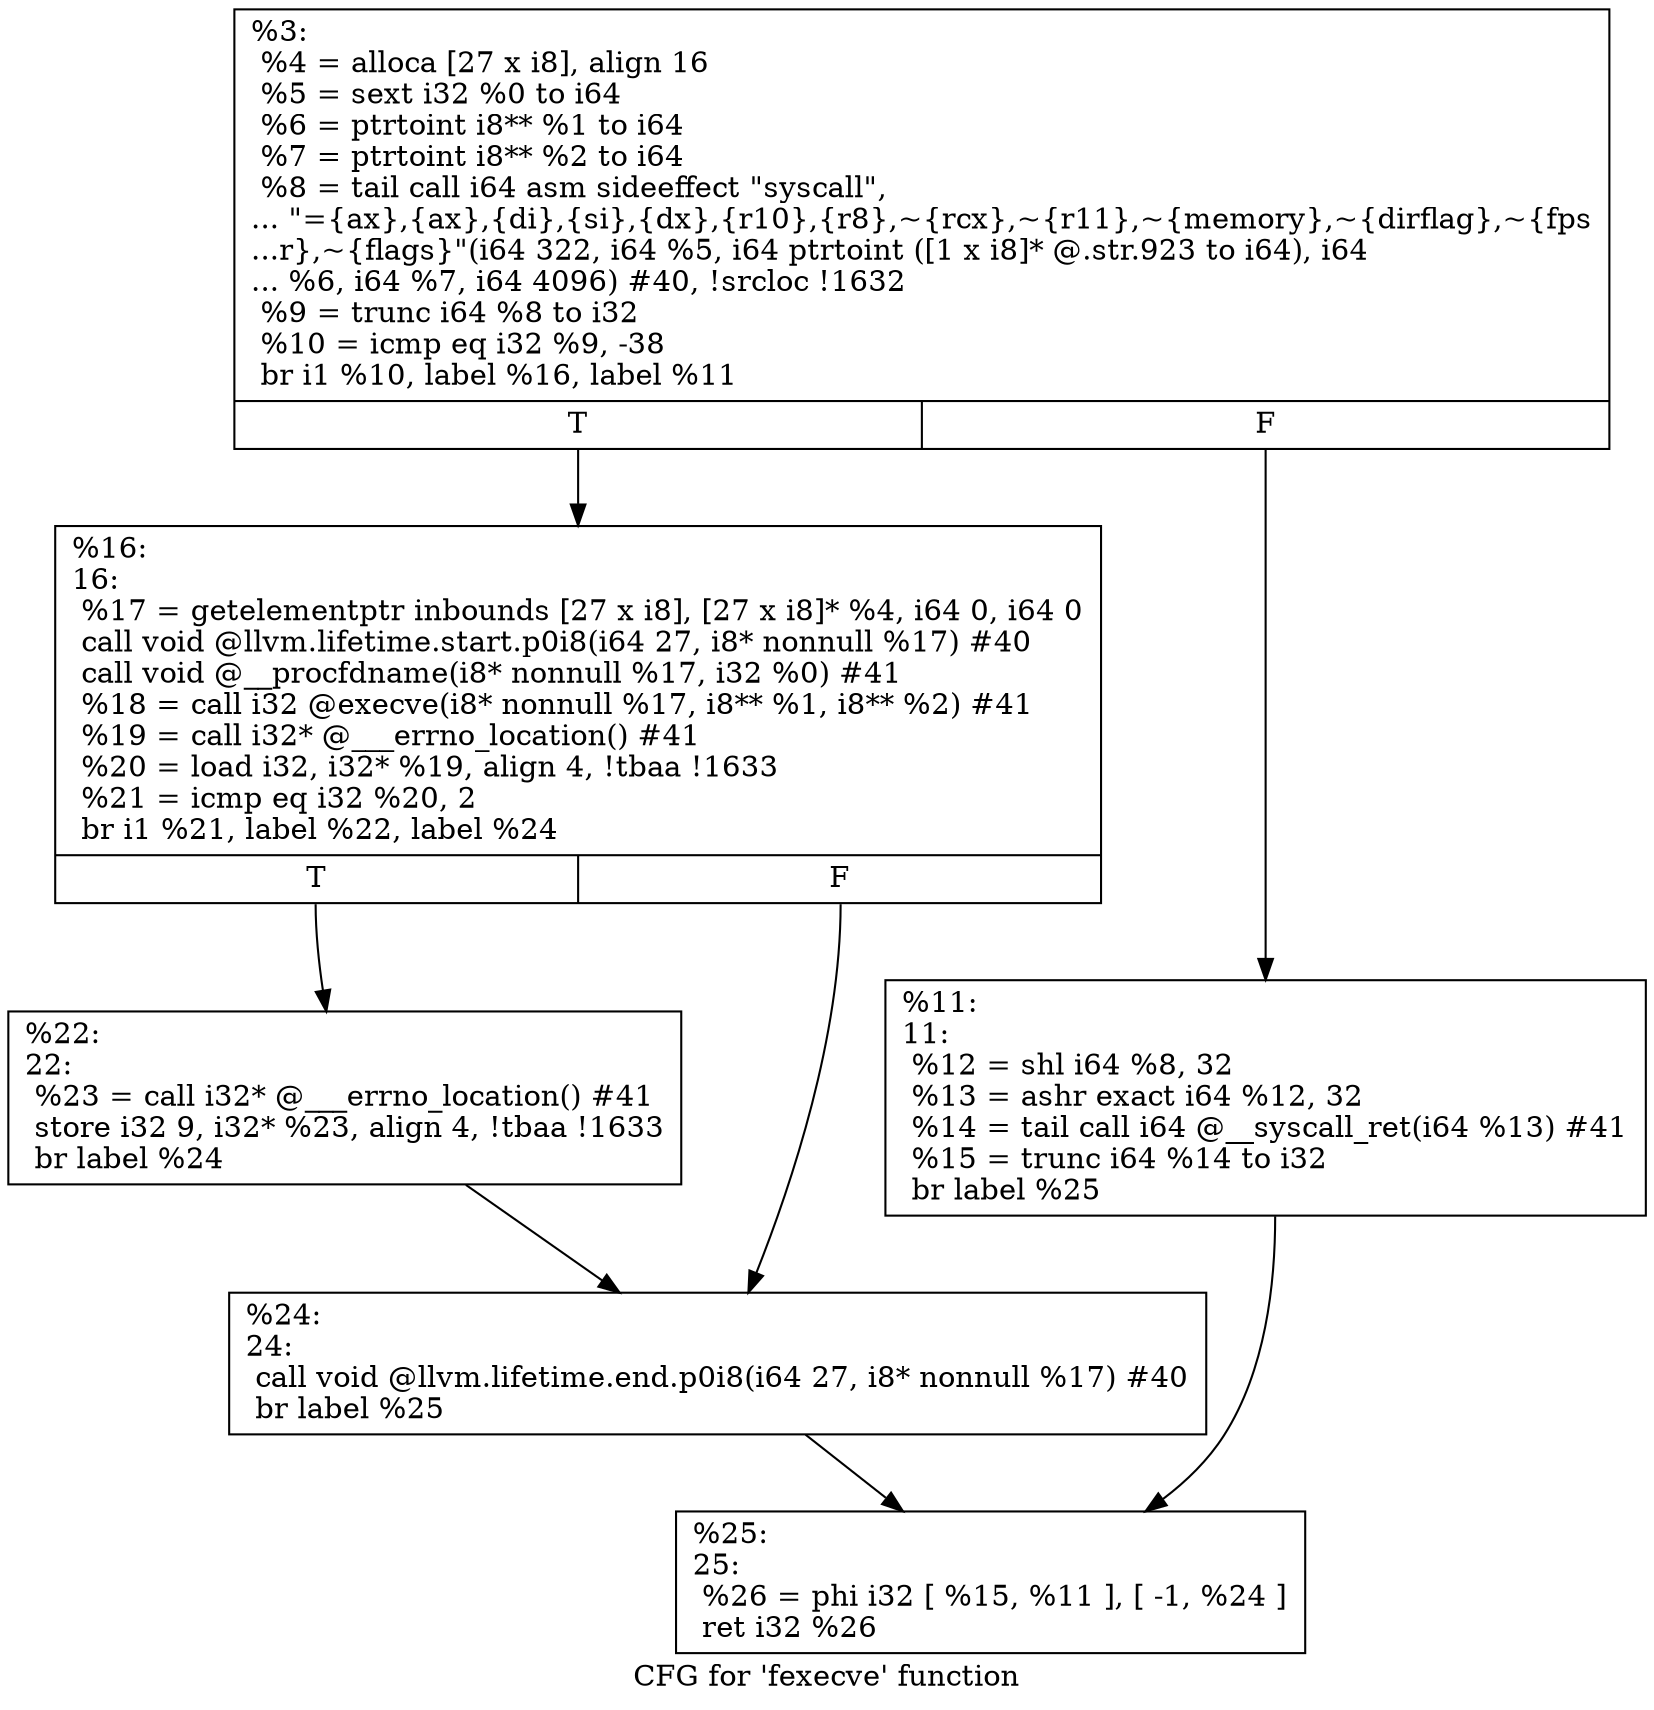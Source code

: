 digraph "CFG for 'fexecve' function" {
	label="CFG for 'fexecve' function";

	Node0x1f6b250 [shape=record,label="{%3:\l  %4 = alloca [27 x i8], align 16\l  %5 = sext i32 %0 to i64\l  %6 = ptrtoint i8** %1 to i64\l  %7 = ptrtoint i8** %2 to i64\l  %8 = tail call i64 asm sideeffect \"syscall\",\l... \"=\{ax\},\{ax\},\{di\},\{si\},\{dx\},\{r10\},\{r8\},~\{rcx\},~\{r11\},~\{memory\},~\{dirflag\},~\{fps\l...r\},~\{flags\}\"(i64 322, i64 %5, i64 ptrtoint ([1 x i8]* @.str.923 to i64), i64\l... %6, i64 %7, i64 4096) #40, !srcloc !1632\l  %9 = trunc i64 %8 to i32\l  %10 = icmp eq i32 %9, -38\l  br i1 %10, label %16, label %11\l|{<s0>T|<s1>F}}"];
	Node0x1f6b250:s0 -> Node0x1f6b6d0;
	Node0x1f6b250:s1 -> Node0x1f6b680;
	Node0x1f6b680 [shape=record,label="{%11:\l11:                                               \l  %12 = shl i64 %8, 32\l  %13 = ashr exact i64 %12, 32\l  %14 = tail call i64 @__syscall_ret(i64 %13) #41\l  %15 = trunc i64 %14 to i32\l  br label %25\l}"];
	Node0x1f6b680 -> Node0x1f6b7c0;
	Node0x1f6b6d0 [shape=record,label="{%16:\l16:                                               \l  %17 = getelementptr inbounds [27 x i8], [27 x i8]* %4, i64 0, i64 0\l  call void @llvm.lifetime.start.p0i8(i64 27, i8* nonnull %17) #40\l  call void @__procfdname(i8* nonnull %17, i32 %0) #41\l  %18 = call i32 @execve(i8* nonnull %17, i8** %1, i8** %2) #41\l  %19 = call i32* @___errno_location() #41\l  %20 = load i32, i32* %19, align 4, !tbaa !1633\l  %21 = icmp eq i32 %20, 2\l  br i1 %21, label %22, label %24\l|{<s0>T|<s1>F}}"];
	Node0x1f6b6d0:s0 -> Node0x1f6b720;
	Node0x1f6b6d0:s1 -> Node0x1f6b770;
	Node0x1f6b720 [shape=record,label="{%22:\l22:                                               \l  %23 = call i32* @___errno_location() #41\l  store i32 9, i32* %23, align 4, !tbaa !1633\l  br label %24\l}"];
	Node0x1f6b720 -> Node0x1f6b770;
	Node0x1f6b770 [shape=record,label="{%24:\l24:                                               \l  call void @llvm.lifetime.end.p0i8(i64 27, i8* nonnull %17) #40\l  br label %25\l}"];
	Node0x1f6b770 -> Node0x1f6b7c0;
	Node0x1f6b7c0 [shape=record,label="{%25:\l25:                                               \l  %26 = phi i32 [ %15, %11 ], [ -1, %24 ]\l  ret i32 %26\l}"];
}
